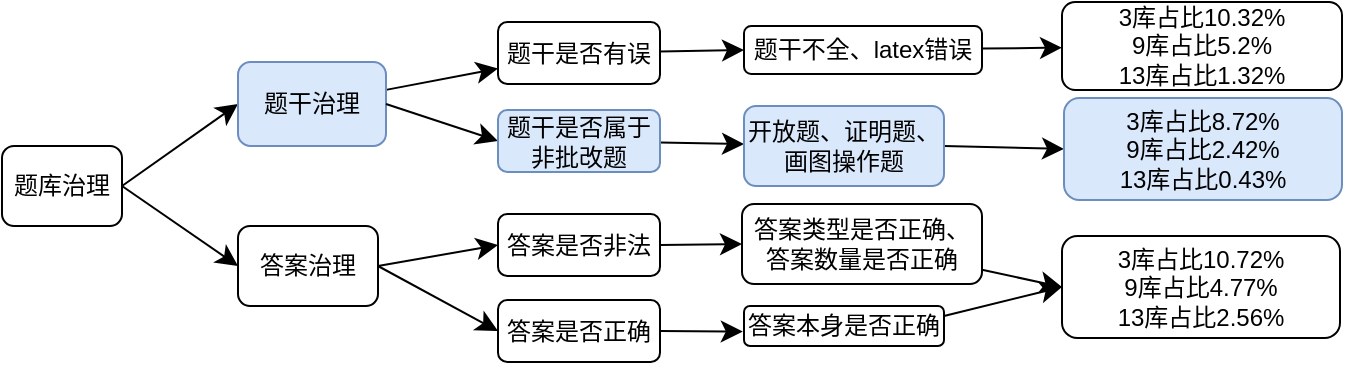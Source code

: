 <mxfile version="25.0.3">
  <diagram id="prtHgNgQTEPvFCAcTncT" name="Page-1">
    <mxGraphModel dx="954" dy="603" grid="1" gridSize="10" guides="1" tooltips="1" connect="1" arrows="1" fold="1" page="1" pageScale="1" pageWidth="827" pageHeight="1169" math="0" shadow="0">
      <root>
        <mxCell id="0" />
        <mxCell id="1" parent="0" />
        <mxCell id="lZ1KmLeNs4u44zZA83yA-4" value="" style="edgeStyle=none;curved=1;rounded=0;orthogonalLoop=1;jettySize=auto;html=1;fontSize=12;startSize=8;endSize=8;entryX=0;entryY=0.5;entryDx=0;entryDy=0;exitX=1;exitY=0.5;exitDx=0;exitDy=0;" edge="1" parent="1" source="lZ1KmLeNs4u44zZA83yA-1" target="lZ1KmLeNs4u44zZA83yA-2">
          <mxGeometry relative="1" as="geometry" />
        </mxCell>
        <mxCell id="lZ1KmLeNs4u44zZA83yA-6" style="edgeStyle=none;curved=1;rounded=0;orthogonalLoop=1;jettySize=auto;html=1;entryX=0;entryY=0.5;entryDx=0;entryDy=0;fontSize=12;startSize=8;endSize=8;exitX=1;exitY=0.5;exitDx=0;exitDy=0;" edge="1" parent="1" source="lZ1KmLeNs4u44zZA83yA-1" target="lZ1KmLeNs4u44zZA83yA-5">
          <mxGeometry relative="1" as="geometry" />
        </mxCell>
        <mxCell id="lZ1KmLeNs4u44zZA83yA-1" value="题库治理" style="rounded=1;whiteSpace=wrap;html=1;" vertex="1" parent="1">
          <mxGeometry x="70" y="290" width="60" height="40" as="geometry" />
        </mxCell>
        <mxCell id="lZ1KmLeNs4u44zZA83yA-9" value="" style="edgeStyle=none;curved=1;rounded=0;orthogonalLoop=1;jettySize=auto;html=1;fontSize=12;startSize=8;endSize=8;" edge="1" parent="1" source="lZ1KmLeNs4u44zZA83yA-2" target="lZ1KmLeNs4u44zZA83yA-8">
          <mxGeometry relative="1" as="geometry" />
        </mxCell>
        <mxCell id="lZ1KmLeNs4u44zZA83yA-2" value="题干治理" style="whiteSpace=wrap;html=1;rounded=1;fillColor=#dae8fc;strokeColor=#6c8ebf;" vertex="1" parent="1">
          <mxGeometry x="188" y="248" width="74" height="42" as="geometry" />
        </mxCell>
        <mxCell id="lZ1KmLeNs4u44zZA83yA-19" value="" style="edgeStyle=none;curved=1;rounded=0;orthogonalLoop=1;jettySize=auto;html=1;fontSize=12;startSize=8;endSize=8;entryX=0;entryY=0.5;entryDx=0;entryDy=0;exitX=1;exitY=0.5;exitDx=0;exitDy=0;" edge="1" parent="1" source="lZ1KmLeNs4u44zZA83yA-5" target="lZ1KmLeNs4u44zZA83yA-20">
          <mxGeometry relative="1" as="geometry" />
        </mxCell>
        <mxCell id="lZ1KmLeNs4u44zZA83yA-5" value="答案治理" style="whiteSpace=wrap;html=1;rounded=1;" vertex="1" parent="1">
          <mxGeometry x="188" y="330" width="70" height="40" as="geometry" />
        </mxCell>
        <mxCell id="lZ1KmLeNs4u44zZA83yA-16" value="" style="edgeStyle=none;curved=1;rounded=0;orthogonalLoop=1;jettySize=auto;html=1;fontSize=12;startSize=8;endSize=8;entryX=0;entryY=0.5;entryDx=0;entryDy=0;" edge="1" parent="1" source="lZ1KmLeNs4u44zZA83yA-8" target="lZ1KmLeNs4u44zZA83yA-17">
          <mxGeometry relative="1" as="geometry" />
        </mxCell>
        <mxCell id="lZ1KmLeNs4u44zZA83yA-8" value="题干是否有误" style="whiteSpace=wrap;html=1;rounded=1;" vertex="1" parent="1">
          <mxGeometry x="318" y="228" width="81" height="31" as="geometry" />
        </mxCell>
        <mxCell id="lZ1KmLeNs4u44zZA83yA-10" value="" style="edgeStyle=none;curved=1;rounded=0;orthogonalLoop=1;jettySize=auto;html=1;fontSize=12;startSize=8;endSize=8;exitX=1;exitY=0.5;exitDx=0;exitDy=0;entryX=0;entryY=0.5;entryDx=0;entryDy=0;" edge="1" parent="1" source="lZ1KmLeNs4u44zZA83yA-2" target="lZ1KmLeNs4u44zZA83yA-11">
          <mxGeometry relative="1" as="geometry">
            <mxPoint x="272" y="276" as="sourcePoint" />
            <mxPoint x="330" y="290" as="targetPoint" />
          </mxGeometry>
        </mxCell>
        <mxCell id="lZ1KmLeNs4u44zZA83yA-15" value="" style="edgeStyle=none;curved=1;rounded=0;orthogonalLoop=1;jettySize=auto;html=1;fontSize=12;startSize=8;endSize=8;" edge="1" parent="1" source="lZ1KmLeNs4u44zZA83yA-11" target="lZ1KmLeNs4u44zZA83yA-14">
          <mxGeometry relative="1" as="geometry" />
        </mxCell>
        <mxCell id="lZ1KmLeNs4u44zZA83yA-11" value="题干是否属于非批改题" style="whiteSpace=wrap;html=1;rounded=1;fillColor=#dae8fc;strokeColor=#6c8ebf;" vertex="1" parent="1">
          <mxGeometry x="318" y="272" width="81" height="31" as="geometry" />
        </mxCell>
        <mxCell id="lZ1KmLeNs4u44zZA83yA-29" style="edgeStyle=none;curved=1;rounded=0;orthogonalLoop=1;jettySize=auto;html=1;exitX=1;exitY=0.5;exitDx=0;exitDy=0;entryX=0;entryY=0.5;entryDx=0;entryDy=0;fontSize=12;startSize=8;endSize=8;" edge="1" parent="1" source="lZ1KmLeNs4u44zZA83yA-14" target="lZ1KmLeNs4u44zZA83yA-28">
          <mxGeometry relative="1" as="geometry" />
        </mxCell>
        <mxCell id="lZ1KmLeNs4u44zZA83yA-14" value="开放题、证明题、画图操作题" style="whiteSpace=wrap;html=1;rounded=1;fillColor=#dae8fc;strokeColor=#6c8ebf;" vertex="1" parent="1">
          <mxGeometry x="441" y="270" width="100" height="40" as="geometry" />
        </mxCell>
        <mxCell id="lZ1KmLeNs4u44zZA83yA-27" value="" style="edgeStyle=none;curved=1;rounded=0;orthogonalLoop=1;jettySize=auto;html=1;fontSize=12;startSize=8;endSize=8;" edge="1" parent="1" source="lZ1KmLeNs4u44zZA83yA-17" target="lZ1KmLeNs4u44zZA83yA-26">
          <mxGeometry relative="1" as="geometry" />
        </mxCell>
        <mxCell id="lZ1KmLeNs4u44zZA83yA-17" value="题干不全、latex错误" style="whiteSpace=wrap;html=1;rounded=1;" vertex="1" parent="1">
          <mxGeometry x="441" y="230" width="119" height="24" as="geometry" />
        </mxCell>
        <mxCell id="lZ1KmLeNs4u44zZA83yA-30" style="edgeStyle=none;curved=1;rounded=0;orthogonalLoop=1;jettySize=auto;html=1;fontSize=12;startSize=8;endSize=8;entryX=0;entryY=0.5;entryDx=0;entryDy=0;" edge="1" parent="1" source="lZ1KmLeNs4u44zZA83yA-18" target="lZ1KmLeNs4u44zZA83yA-31">
          <mxGeometry relative="1" as="geometry">
            <mxPoint x="610" y="350" as="targetPoint" />
          </mxGeometry>
        </mxCell>
        <mxCell id="lZ1KmLeNs4u44zZA83yA-18" value="答案类型是否正确、&lt;div&gt;答案数量是否正确&lt;/div&gt;" style="whiteSpace=wrap;html=1;rounded=1;" vertex="1" parent="1">
          <mxGeometry x="440" y="319" width="120" height="40" as="geometry" />
        </mxCell>
        <mxCell id="lZ1KmLeNs4u44zZA83yA-24" style="edgeStyle=none;curved=1;rounded=0;orthogonalLoop=1;jettySize=auto;html=1;exitX=1;exitY=0.5;exitDx=0;exitDy=0;entryX=0;entryY=0.5;entryDx=0;entryDy=0;fontSize=12;startSize=8;endSize=8;" edge="1" parent="1" source="lZ1KmLeNs4u44zZA83yA-20" target="lZ1KmLeNs4u44zZA83yA-18">
          <mxGeometry relative="1" as="geometry" />
        </mxCell>
        <mxCell id="lZ1KmLeNs4u44zZA83yA-20" value="答案是否非法" style="whiteSpace=wrap;html=1;rounded=1;" vertex="1" parent="1">
          <mxGeometry x="318" y="324" width="81" height="31" as="geometry" />
        </mxCell>
        <mxCell id="lZ1KmLeNs4u44zZA83yA-21" value="答案是否正确" style="whiteSpace=wrap;html=1;rounded=1;" vertex="1" parent="1">
          <mxGeometry x="318" y="367" width="81" height="31" as="geometry" />
        </mxCell>
        <mxCell id="lZ1KmLeNs4u44zZA83yA-22" value="" style="edgeStyle=none;curved=1;rounded=0;orthogonalLoop=1;jettySize=auto;html=1;fontSize=12;startSize=8;endSize=8;entryX=0;entryY=0.5;entryDx=0;entryDy=0;exitX=1;exitY=0.5;exitDx=0;exitDy=0;" edge="1" parent="1" source="lZ1KmLeNs4u44zZA83yA-5" target="lZ1KmLeNs4u44zZA83yA-21">
          <mxGeometry relative="1" as="geometry">
            <mxPoint x="268" y="369" as="sourcePoint" />
            <mxPoint x="328" y="386" as="targetPoint" />
          </mxGeometry>
        </mxCell>
        <mxCell id="lZ1KmLeNs4u44zZA83yA-23" value="答案本身是否正确" style="whiteSpace=wrap;html=1;rounded=1;" vertex="1" parent="1">
          <mxGeometry x="441" y="370" width="100" height="20" as="geometry" />
        </mxCell>
        <mxCell id="lZ1KmLeNs4u44zZA83yA-25" style="edgeStyle=none;curved=1;rounded=0;orthogonalLoop=1;jettySize=auto;html=1;exitX=1;exitY=0.5;exitDx=0;exitDy=0;entryX=-0.006;entryY=0.64;entryDx=0;entryDy=0;entryPerimeter=0;fontSize=12;startSize=8;endSize=8;" edge="1" parent="1" source="lZ1KmLeNs4u44zZA83yA-21" target="lZ1KmLeNs4u44zZA83yA-23">
          <mxGeometry relative="1" as="geometry" />
        </mxCell>
        <mxCell id="lZ1KmLeNs4u44zZA83yA-26" value="3库占比10.32%&lt;div&gt;9库占比5.2%&lt;/div&gt;&lt;div&gt;13库占比1.32%&lt;/div&gt;" style="whiteSpace=wrap;html=1;rounded=1;" vertex="1" parent="1">
          <mxGeometry x="600" y="218" width="140" height="44" as="geometry" />
        </mxCell>
        <mxCell id="lZ1KmLeNs4u44zZA83yA-28" value="3库占比8.72%&lt;div&gt;9库占比2.42%&lt;/div&gt;&lt;div&gt;13库占比0.43%&lt;/div&gt;" style="whiteSpace=wrap;html=1;rounded=1;fillColor=#dae8fc;strokeColor=#6c8ebf;" vertex="1" parent="1">
          <mxGeometry x="601" y="266" width="139" height="51" as="geometry" />
        </mxCell>
        <mxCell id="lZ1KmLeNs4u44zZA83yA-31" value="3库占比10.72%&lt;div&gt;9库占比4.77%&lt;/div&gt;&lt;div&gt;13库占比2.56%&lt;/div&gt;" style="whiteSpace=wrap;html=1;rounded=1;" vertex="1" parent="1">
          <mxGeometry x="600" y="335" width="139" height="51" as="geometry" />
        </mxCell>
        <mxCell id="lZ1KmLeNs4u44zZA83yA-32" style="edgeStyle=none;curved=1;rounded=0;orthogonalLoop=1;jettySize=auto;html=1;fontSize=12;startSize=8;endSize=8;exitX=1;exitY=0.25;exitDx=0;exitDy=0;entryX=0;entryY=0.5;entryDx=0;entryDy=0;" edge="1" parent="1" source="lZ1KmLeNs4u44zZA83yA-23" target="lZ1KmLeNs4u44zZA83yA-31">
          <mxGeometry relative="1" as="geometry">
            <mxPoint x="620" y="360" as="targetPoint" />
            <mxPoint x="570" y="355" as="sourcePoint" />
          </mxGeometry>
        </mxCell>
      </root>
    </mxGraphModel>
  </diagram>
</mxfile>
